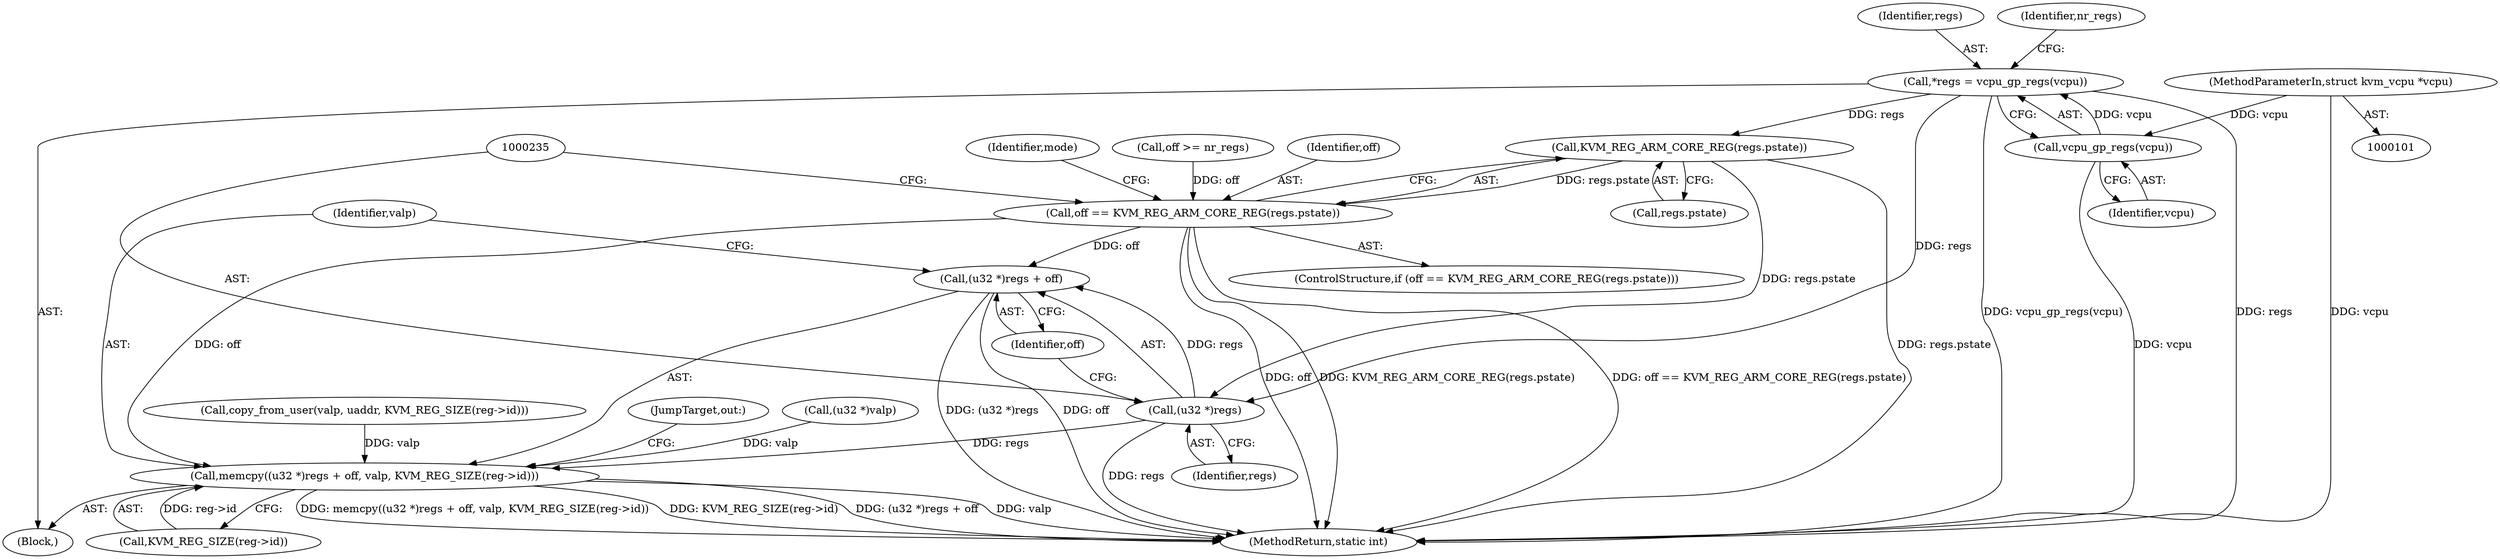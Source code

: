 digraph "0_linux_2a3f93459d689d990b3ecfbe782fec89b97d3279@pointer" {
"1000116" [label="(Call,*regs = vcpu_gp_regs(vcpu))"];
"1000118" [label="(Call,vcpu_gp_regs(vcpu))"];
"1000102" [label="(MethodParameterIn,struct kvm_vcpu *vcpu)"];
"1000199" [label="(Call,KVM_REG_ARM_CORE_REG(regs.pstate))"];
"1000197" [label="(Call,off == KVM_REG_ARM_CORE_REG(regs.pstate))"];
"1000232" [label="(Call,memcpy((u32 *)regs + off, valp, KVM_REG_SIZE(reg->id)))"];
"1000233" [label="(Call,(u32 *)regs + off)"];
"1000234" [label="(Call,(u32 *)regs)"];
"1000209" [label="(Call,(u32 *)valp)"];
"1000116" [label="(Call,*regs = vcpu_gp_regs(vcpu))"];
"1000239" [label="(Call,KVM_REG_SIZE(reg->id))"];
"1000200" [label="(Call,regs.pstate)"];
"1000118" [label="(Call,vcpu_gp_regs(vcpu))"];
"1000119" [label="(Identifier,vcpu)"];
"1000198" [label="(Identifier,off)"];
"1000234" [label="(Call,(u32 *)regs)"];
"1000183" [label="(Call,copy_from_user(valp, uaddr, KVM_REG_SIZE(reg->id)))"];
"1000197" [label="(Call,off == KVM_REG_ARM_CORE_REG(regs.pstate))"];
"1000236" [label="(Identifier,regs)"];
"1000117" [label="(Identifier,regs)"];
"1000233" [label="(Call,(u32 *)regs + off)"];
"1000237" [label="(Identifier,off)"];
"1000206" [label="(Identifier,mode)"];
"1000196" [label="(ControlStructure,if (off == KVM_REG_ARM_CORE_REG(regs.pstate)))"];
"1000148" [label="(Call,off >= nr_regs)"];
"1000102" [label="(MethodParameterIn,struct kvm_vcpu *vcpu)"];
"1000238" [label="(Identifier,valp)"];
"1000243" [label="(JumpTarget,out:)"];
"1000232" [label="(Call,memcpy((u32 *)regs + off, valp, KVM_REG_SIZE(reg->id)))"];
"1000122" [label="(Identifier,nr_regs)"];
"1000246" [label="(MethodReturn,static int)"];
"1000104" [label="(Block,)"];
"1000199" [label="(Call,KVM_REG_ARM_CORE_REG(regs.pstate))"];
"1000116" -> "1000104"  [label="AST: "];
"1000116" -> "1000118"  [label="CFG: "];
"1000117" -> "1000116"  [label="AST: "];
"1000118" -> "1000116"  [label="AST: "];
"1000122" -> "1000116"  [label="CFG: "];
"1000116" -> "1000246"  [label="DDG: vcpu_gp_regs(vcpu)"];
"1000116" -> "1000246"  [label="DDG: regs"];
"1000118" -> "1000116"  [label="DDG: vcpu"];
"1000116" -> "1000199"  [label="DDG: regs"];
"1000116" -> "1000234"  [label="DDG: regs"];
"1000118" -> "1000119"  [label="CFG: "];
"1000119" -> "1000118"  [label="AST: "];
"1000118" -> "1000246"  [label="DDG: vcpu"];
"1000102" -> "1000118"  [label="DDG: vcpu"];
"1000102" -> "1000101"  [label="AST: "];
"1000102" -> "1000246"  [label="DDG: vcpu"];
"1000199" -> "1000197"  [label="AST: "];
"1000199" -> "1000200"  [label="CFG: "];
"1000200" -> "1000199"  [label="AST: "];
"1000197" -> "1000199"  [label="CFG: "];
"1000199" -> "1000246"  [label="DDG: regs.pstate"];
"1000199" -> "1000197"  [label="DDG: regs.pstate"];
"1000199" -> "1000234"  [label="DDG: regs.pstate"];
"1000197" -> "1000196"  [label="AST: "];
"1000198" -> "1000197"  [label="AST: "];
"1000206" -> "1000197"  [label="CFG: "];
"1000235" -> "1000197"  [label="CFG: "];
"1000197" -> "1000246"  [label="DDG: off == KVM_REG_ARM_CORE_REG(regs.pstate)"];
"1000197" -> "1000246"  [label="DDG: KVM_REG_ARM_CORE_REG(regs.pstate)"];
"1000197" -> "1000246"  [label="DDG: off"];
"1000148" -> "1000197"  [label="DDG: off"];
"1000197" -> "1000232"  [label="DDG: off"];
"1000197" -> "1000233"  [label="DDG: off"];
"1000232" -> "1000104"  [label="AST: "];
"1000232" -> "1000239"  [label="CFG: "];
"1000233" -> "1000232"  [label="AST: "];
"1000238" -> "1000232"  [label="AST: "];
"1000239" -> "1000232"  [label="AST: "];
"1000243" -> "1000232"  [label="CFG: "];
"1000232" -> "1000246"  [label="DDG: KVM_REG_SIZE(reg->id)"];
"1000232" -> "1000246"  [label="DDG: (u32 *)regs + off"];
"1000232" -> "1000246"  [label="DDG: valp"];
"1000232" -> "1000246"  [label="DDG: memcpy((u32 *)regs + off, valp, KVM_REG_SIZE(reg->id))"];
"1000234" -> "1000232"  [label="DDG: regs"];
"1000183" -> "1000232"  [label="DDG: valp"];
"1000209" -> "1000232"  [label="DDG: valp"];
"1000239" -> "1000232"  [label="DDG: reg->id"];
"1000233" -> "1000237"  [label="CFG: "];
"1000234" -> "1000233"  [label="AST: "];
"1000237" -> "1000233"  [label="AST: "];
"1000238" -> "1000233"  [label="CFG: "];
"1000233" -> "1000246"  [label="DDG: off"];
"1000233" -> "1000246"  [label="DDG: (u32 *)regs"];
"1000234" -> "1000233"  [label="DDG: regs"];
"1000234" -> "1000236"  [label="CFG: "];
"1000235" -> "1000234"  [label="AST: "];
"1000236" -> "1000234"  [label="AST: "];
"1000237" -> "1000234"  [label="CFG: "];
"1000234" -> "1000246"  [label="DDG: regs"];
}
